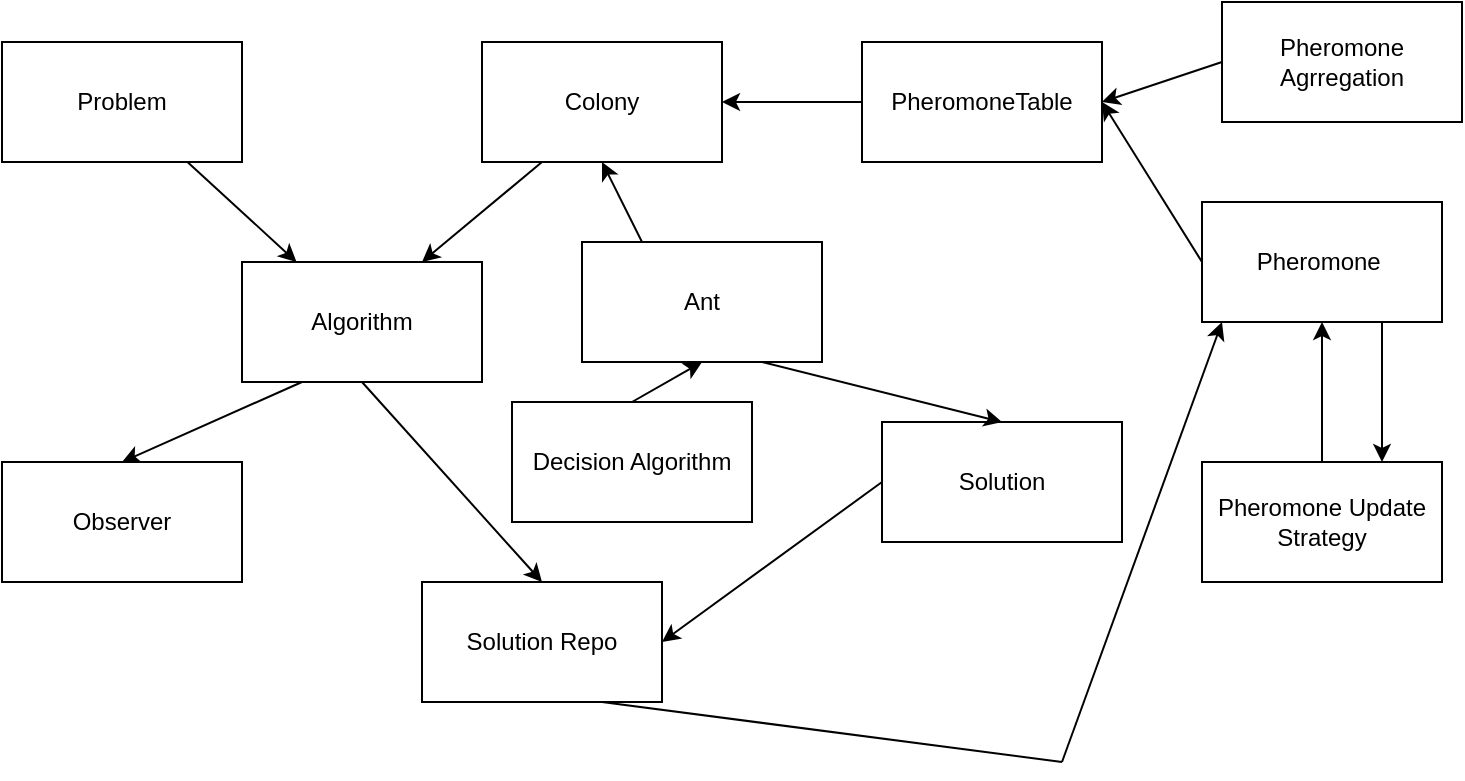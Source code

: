 <mxfile version="16.2.4" type="device"><diagram id="arvWxb3Djlry2wzCLmD4" name="Page-1"><mxGraphModel dx="942" dy="617" grid="1" gridSize="10" guides="1" tooltips="1" connect="1" arrows="1" fold="1" page="1" pageScale="1" pageWidth="850" pageHeight="1100" math="0" shadow="0"><root><mxCell id="0"/><mxCell id="1" parent="0"/><mxCell id="3" value="Observer" style="rounded=0;whiteSpace=wrap;html=1;" parent="1" vertex="1"><mxGeometry x="110" y="290" width="120" height="60" as="geometry"/></mxCell><mxCell id="6" style="edgeStyle=none;html=1;" parent="1" source="4" target="5" edge="1"><mxGeometry relative="1" as="geometry"/></mxCell><mxCell id="4" value="Problem" style="rounded=0;whiteSpace=wrap;html=1;" parent="1" vertex="1"><mxGeometry x="110" y="80" width="120" height="60" as="geometry"/></mxCell><mxCell id="7" style="edgeStyle=none;html=1;entryX=0.5;entryY=0;entryDx=0;entryDy=0;exitX=0.25;exitY=1;exitDx=0;exitDy=0;" parent="1" source="5" target="3" edge="1"><mxGeometry relative="1" as="geometry"/></mxCell><mxCell id="5" value="Algorithm" style="rounded=0;whiteSpace=wrap;html=1;" parent="1" vertex="1"><mxGeometry x="230" y="190" width="120" height="60" as="geometry"/></mxCell><mxCell id="LsOufS-lN2dEtO2DDZC3-7" value="Colony" style="rounded=0;whiteSpace=wrap;html=1;" parent="1" vertex="1"><mxGeometry x="350" y="80" width="120" height="60" as="geometry"/></mxCell><mxCell id="LsOufS-lN2dEtO2DDZC3-8" value="Ant" style="rounded=0;whiteSpace=wrap;html=1;" parent="1" vertex="1"><mxGeometry x="400" y="180" width="120" height="60" as="geometry"/></mxCell><mxCell id="LsOufS-lN2dEtO2DDZC3-9" value="Decision Algorithm" style="rounded=0;whiteSpace=wrap;html=1;" parent="1" vertex="1"><mxGeometry x="365" y="260" width="120" height="60" as="geometry"/></mxCell><mxCell id="LsOufS-lN2dEtO2DDZC3-10" value="Solution Repo" style="rounded=0;whiteSpace=wrap;html=1;" parent="1" vertex="1"><mxGeometry x="320" y="350" width="120" height="60" as="geometry"/></mxCell><mxCell id="LsOufS-lN2dEtO2DDZC3-11" value="Pheromone Agrregation" style="rounded=0;whiteSpace=wrap;html=1;" parent="1" vertex="1"><mxGeometry x="720" y="60" width="120" height="60" as="geometry"/></mxCell><mxCell id="LsOufS-lN2dEtO2DDZC3-12" value="Pheromone&amp;nbsp;" style="rounded=0;whiteSpace=wrap;html=1;" parent="1" vertex="1"><mxGeometry x="710" y="160" width="120" height="60" as="geometry"/></mxCell><mxCell id="LsOufS-lN2dEtO2DDZC3-13" value="Pheromone Update Strategy" style="rounded=0;whiteSpace=wrap;html=1;" parent="1" vertex="1"><mxGeometry x="710" y="290" width="120" height="60" as="geometry"/></mxCell><mxCell id="LsOufS-lN2dEtO2DDZC3-14" value="Solution" style="rounded=0;whiteSpace=wrap;html=1;" parent="1" vertex="1"><mxGeometry x="550" y="270" width="120" height="60" as="geometry"/></mxCell><mxCell id="LsOufS-lN2dEtO2DDZC3-15" style="edgeStyle=none;html=1;exitX=0.25;exitY=1;exitDx=0;exitDy=0;entryX=0.75;entryY=0;entryDx=0;entryDy=0;" parent="1" source="LsOufS-lN2dEtO2DDZC3-7" target="5" edge="1"><mxGeometry relative="1" as="geometry"><mxPoint x="230.769" y="130" as="sourcePoint"/><mxPoint x="279.231" y="200" as="targetPoint"/></mxGeometry></mxCell><mxCell id="LsOufS-lN2dEtO2DDZC3-16" style="edgeStyle=none;html=1;exitX=0.25;exitY=0;exitDx=0;exitDy=0;entryX=0.5;entryY=1;entryDx=0;entryDy=0;" parent="1" source="LsOufS-lN2dEtO2DDZC3-8" target="LsOufS-lN2dEtO2DDZC3-7" edge="1"><mxGeometry relative="1" as="geometry"><mxPoint x="240.769" y="140" as="sourcePoint"/><mxPoint x="289.231" y="210" as="targetPoint"/></mxGeometry></mxCell><mxCell id="LsOufS-lN2dEtO2DDZC3-17" style="edgeStyle=none;html=1;exitX=0.5;exitY=0;exitDx=0;exitDy=0;entryX=0.5;entryY=1;entryDx=0;entryDy=0;" parent="1" source="LsOufS-lN2dEtO2DDZC3-9" target="LsOufS-lN2dEtO2DDZC3-8" edge="1"><mxGeometry relative="1" as="geometry"><mxPoint x="250.769" y="150" as="sourcePoint"/><mxPoint x="299.231" y="220" as="targetPoint"/></mxGeometry></mxCell><mxCell id="LsOufS-lN2dEtO2DDZC3-18" style="edgeStyle=none;html=1;entryX=0.5;entryY=0;entryDx=0;entryDy=0;exitX=0.75;exitY=1;exitDx=0;exitDy=0;" parent="1" source="LsOufS-lN2dEtO2DDZC3-8" target="LsOufS-lN2dEtO2DDZC3-14" edge="1"><mxGeometry relative="1" as="geometry"><mxPoint x="590" y="270" as="sourcePoint"/><mxPoint x="500" y="240" as="targetPoint"/></mxGeometry></mxCell><mxCell id="LsOufS-lN2dEtO2DDZC3-19" style="edgeStyle=none;html=1;exitX=0;exitY=0.5;exitDx=0;exitDy=0;entryX=1;entryY=0.5;entryDx=0;entryDy=0;" parent="1" source="LsOufS-lN2dEtO2DDZC3-14" target="LsOufS-lN2dEtO2DDZC3-10" edge="1"><mxGeometry relative="1" as="geometry"><mxPoint x="270.769" y="170" as="sourcePoint"/><mxPoint x="319.231" y="240" as="targetPoint"/></mxGeometry></mxCell><mxCell id="LsOufS-lN2dEtO2DDZC3-20" style="edgeStyle=none;html=1;exitX=0.5;exitY=1;exitDx=0;exitDy=0;entryX=0.5;entryY=0;entryDx=0;entryDy=0;" parent="1" source="5" target="LsOufS-lN2dEtO2DDZC3-10" edge="1"><mxGeometry relative="1" as="geometry"><mxPoint x="280.769" y="180" as="sourcePoint"/><mxPoint x="329.231" y="250" as="targetPoint"/></mxGeometry></mxCell><mxCell id="LsOufS-lN2dEtO2DDZC3-21" style="edgeStyle=none;html=1;exitX=0;exitY=0.5;exitDx=0;exitDy=0;entryX=1;entryY=0.5;entryDx=0;entryDy=0;" parent="1" source="LsOufS-lN2dEtO2DDZC3-11" edge="1" target="FahAPhtx4A46xDTdSTkY-7"><mxGeometry relative="1" as="geometry"><mxPoint x="290.769" y="190" as="sourcePoint"/><mxPoint x="470" y="110" as="targetPoint"/></mxGeometry></mxCell><mxCell id="LsOufS-lN2dEtO2DDZC3-22" style="edgeStyle=none;html=1;exitX=0;exitY=0.5;exitDx=0;exitDy=0;entryX=1;entryY=0.5;entryDx=0;entryDy=0;" parent="1" source="LsOufS-lN2dEtO2DDZC3-12" target="FahAPhtx4A46xDTdSTkY-7" edge="1"><mxGeometry relative="1" as="geometry"><mxPoint x="300.769" y="200" as="sourcePoint"/><mxPoint x="349.231" y="270" as="targetPoint"/></mxGeometry></mxCell><mxCell id="LsOufS-lN2dEtO2DDZC3-23" style="edgeStyle=none;html=1;exitX=0.5;exitY=0;exitDx=0;exitDy=0;entryX=0.5;entryY=1;entryDx=0;entryDy=0;" parent="1" source="LsOufS-lN2dEtO2DDZC3-13" target="LsOufS-lN2dEtO2DDZC3-12" edge="1"><mxGeometry relative="1" as="geometry"><mxPoint x="310.769" y="210" as="sourcePoint"/><mxPoint x="359.231" y="280" as="targetPoint"/></mxGeometry></mxCell><mxCell id="LsOufS-lN2dEtO2DDZC3-24" style="edgeStyle=none;html=1;" parent="1" edge="1"><mxGeometry relative="1" as="geometry"><mxPoint x="640" y="440" as="sourcePoint"/><mxPoint x="720" y="220" as="targetPoint"/></mxGeometry></mxCell><mxCell id="LsOufS-lN2dEtO2DDZC3-25" value="" style="endArrow=none;html=1;rounded=0;exitX=0.75;exitY=1;exitDx=0;exitDy=0;" parent="1" source="LsOufS-lN2dEtO2DDZC3-10" edge="1"><mxGeometry width="50" height="50" relative="1" as="geometry"><mxPoint x="440" y="440" as="sourcePoint"/><mxPoint x="640" y="440" as="targetPoint"/></mxGeometry></mxCell><mxCell id="FahAPhtx4A46xDTdSTkY-9" value="" style="edgeStyle=orthogonalEdgeStyle;rounded=0;orthogonalLoop=1;jettySize=auto;html=1;" edge="1" parent="1" source="FahAPhtx4A46xDTdSTkY-7" target="LsOufS-lN2dEtO2DDZC3-7"><mxGeometry relative="1" as="geometry"/></mxCell><mxCell id="FahAPhtx4A46xDTdSTkY-7" value="PheromoneTable" style="rounded=0;whiteSpace=wrap;html=1;" vertex="1" parent="1"><mxGeometry x="540" y="80" width="120" height="60" as="geometry"/></mxCell><mxCell id="FahAPhtx4A46xDTdSTkY-11" style="edgeStyle=none;html=1;exitX=0.75;exitY=1;exitDx=0;exitDy=0;entryX=0.75;entryY=0;entryDx=0;entryDy=0;" edge="1" parent="1" source="LsOufS-lN2dEtO2DDZC3-12" target="LsOufS-lN2dEtO2DDZC3-13"><mxGeometry relative="1" as="geometry"><mxPoint x="820" y="380" as="sourcePoint"/><mxPoint x="774" y="231.98" as="targetPoint"/></mxGeometry></mxCell></root></mxGraphModel></diagram></mxfile>